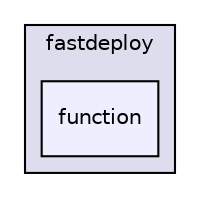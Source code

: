 digraph "/build/FastDeploy/fastdeploy/function" {
  compound=true
  node [ fontsize="10", fontname="Helvetica"];
  edge [ labelfontsize="10", labelfontname="Helvetica"];
  subgraph clusterdir_8d8bcaa4a1ea2c1dd055659904dbf261 {
    graph [ bgcolor="#ddddee", pencolor="black", label="fastdeploy" fontname="Helvetica", fontsize="10", URL="dir_8d8bcaa4a1ea2c1dd055659904dbf261.html"]
  dir_b927003db6c1e6311134207651d4683f [shape=box, label="function", style="filled", fillcolor="#eeeeff", pencolor="black", URL="dir_b927003db6c1e6311134207651d4683f.html"];
  }
}
